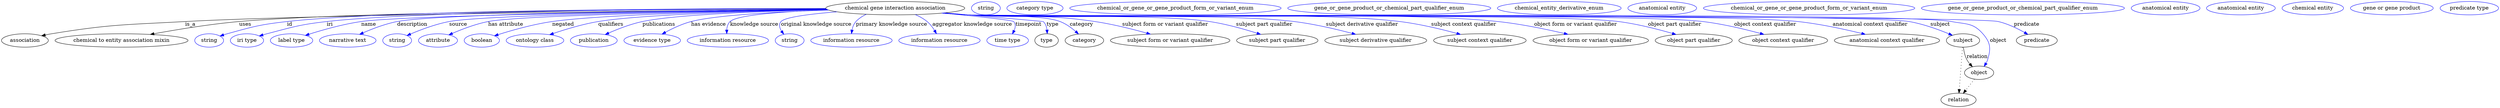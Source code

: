 digraph {
	graph [bb="0,0,6663.4,283"];
	node [label="\N"];
	"chemical gene interaction association"	[height=0.5,
		label="chemical gene interaction association",
		pos="2384.4,265",
		width=5.1454];
	association	[height=0.5,
		pos="62.394,178",
		width=1.7332];
	"chemical gene interaction association" -> association	[label=is_a,
		lp="504.39,221.5",
		pos="e,107.14,190.58 2200.8,262.34 1792.5,258.36 819.17,247.25 490.39,229 331.74,220.19 291.21,221.65 134.39,196 128.71,195.07 122.81,\
193.94 116.94,192.72"];
	"chemical to entity association mixin"	[height=0.5,
		pos="320.39,178",
		width=4.9287];
	"chemical gene interaction association" -> "chemical to entity association mixin"	[label=uses,
		lp="650.89,221.5",
		pos="e,397.13,194.25 2199.6,263.53 1813.7,262.02 933.48,255.68 634.39,229 557.02,222.1 469.83,207.68 407,196.09"];
	id	[color=blue,
		height=0.5,
		label=string,
		pos="554.39,178",
		width=1.0652];
	"chemical gene interaction association" -> id	[color=blue,
		label=id,
		lp="769.39,221.5",
		pos="e,583.38,189.98 2199.2,264.24 1834.6,264 1035.5,259.85 762.39,229 690.25,220.85 672.34,215.5 602.39,196 599.29,195.13 596.09,194.17 \
592.89,193.15",
		style=solid];
	iri	[color=blue,
		height=0.5,
		label="iri type",
		pos="655.39,178",
		width=1.2277];
	"chemical gene interaction association" -> iri	[color=blue,
		label=iri,
		lp="876.39,221.5",
		pos="e,688.31,190.16 2199.3,263.9 1853.3,263.02 1120.7,257.69 868.39,229 796.25,220.8 778.62,214.45 708.39,196 705.02,195.11 701.55,194.14 \
698.06,193.12",
		style=solid];
	name	[color=blue,
		height=0.5,
		label="label type",
		pos="774.39,178",
		width=1.5707];
	"chemical gene interaction association" -> name	[color=blue,
		label=name,
		lp="980.39,221.5",
		pos="e,811.26,191.7 2201.7,261.94 1845,257.55 1079.8,246.27 960.39,229 911.94,221.99 858.07,206.65 820.83,194.79",
		style=solid];
	description	[color=blue,
		height=0.5,
		label="narrative text",
		pos="924.39,178",
		width=2.0943];
	"chemical gene interaction association" -> description	[color=blue,
		label=description,
		lp="1095.9,221.5",
		pos="e,955.8,194.45 2200.8,262.6 1862.3,259.51 1164.5,250.6 1055.4,229 1024.1,222.79 990.42,209.81 965.08,198.63",
		style=solid];
	source	[color=blue,
		height=0.5,
		label=string,
		pos="1056.4,178",
		width=1.0652];
	"chemical gene interaction association" -> source	[color=blue,
		label=source,
		lp="1218.4,221.5",
		pos="e,1082.4,191.26 2201.9,261.82 1892.8,257.65 1290.3,247.29 1194.4,229 1158.2,222.1 1118.9,207.07 1091.6,195.27",
		style=solid];
	"has attribute"	[color=blue,
		height=0.5,
		label=attribute,
		pos="1164.4,178",
		width=1.4443];
	"chemical gene interaction association" -> "has attribute"	[color=blue,
		label="has attribute",
		lp="1345.4,221.5",
		pos="e,1193.4,192.96 2202.8,261.36 1916.6,256.71 1384.3,245.93 1298.4,229 1265,222.41 1228.9,208.53 1202.6,197.06",
		style=solid];
	negated	[color=blue,
		height=0.5,
		label=boolean,
		pos="1281.4,178",
		width=1.2999];
	"chemical gene interaction association" -> negated	[color=blue,
		label=negated,
		lp="1497.4,221.5",
		pos="e,1315,190.61 2202.4,261.5 1976.7,257.62 1605,248.47 1468.4,229 1418.2,221.84 1362.1,205.73 1324.6,193.72",
		style=solid];
	qualifiers	[color=blue,
		height=0.5,
		label="ontology class",
		pos="1422.4,178",
		width=2.1304];
	"chemical gene interaction association" -> qualifiers	[color=blue,
		label=qualifiers,
		lp="1624.9,221.5",
		pos="e,1461.7,193.6 2203.3,261.11 2006.4,257.06 1704.6,247.96 1591.4,229 1550.1,222.08 1504.6,208.25 1471.2,196.89",
		style=solid];
	publications	[color=blue,
		height=0.5,
		label=publication,
		pos="1579.4,178",
		width=1.7332];
	"chemical gene interaction association" -> publications	[color=blue,
		label=publications,
		lp="1753.4,221.5",
		pos="e,1609.8,193.86 2203.6,261.02 2036.3,257.11 1800.1,248.29 1709.4,229 1678,222.33 1644.3,209.16 1619.1,198.01",
		style=solid];
	"has evidence"	[color=blue,
		height=0.5,
		label="evidence type",
		pos="1735.4,178",
		width=2.0943];
	"chemical gene interaction association" -> "has evidence"	[color=blue,
		label="has evidence",
		lp="1885.9,221.5",
		pos="e,1761.7,195.14 2206.4,259.89 2074.5,255.47 1906.4,246.55 1839.4,229 1815.3,222.69 1790.1,210.72 1770.5,200.07",
		style=solid];
	"knowledge source"	[color=blue,
		height=0.5,
		label="information resource",
		pos="1937.4,178",
		width=3.015];
	"chemical gene interaction association" -> "knowledge source"	[color=blue,
		label="knowledge source",
		lp="2007.9,221.5",
		pos="e,1934.5,196.23 2205.2,260.37 2091.7,256.27 1962.7,247.54 1943.4,229 1937.4,223.21 1935,214.77 1934.4,206.46",
		style=solid];
	"original knowledge source"	[color=blue,
		height=0.5,
		label=string,
		pos="2102.4,178",
		width=1.0652];
	"chemical gene interaction association" -> "original knowledge source"	[color=blue,
		label="original knowledge source",
		lp="2173.4,221.5",
		pos="e,2086.6,194.8 2228.8,255.14 2159.1,249.55 2090.1,241.06 2079.4,229 2072.7,221.54 2075.4,211.83 2080.8,202.96",
		style=solid];
	"primary knowledge source"	[color=blue,
		height=0.5,
		label="information resource",
		pos="2267.4,178",
		width=3.015];
	"chemical gene interaction association" -> "primary knowledge source"	[color=blue,
		label="primary knowledge source",
		lp="2374.4,221.5",
		pos="e,2267.5,196.24 2307.2,248.56 2296.8,243.72 2287.1,237.35 2279.4,229 2273.7,222.8 2270.6,214.39 2268.9,206.24",
		style=solid];
	"aggregator knowledge source"	[color=blue,
		height=0.5,
		label="information resource",
		pos="2502.4,178",
		width=3.015];
	"chemical gene interaction association" -> "aggregator knowledge source"	[color=blue,
		label="aggregator knowledge source",
		lp="2589.9,221.5",
		pos="e,2494.4,196.21 2437.9,247.66 2449,242.76 2460.2,236.61 2469.4,229 2477.3,222.49 2484,213.6 2489.3,205.12",
		style=solid];
	timepoint	[color=blue,
		height=0.5,
		label="time type",
		pos="2684.4,178",
		width=1.5346];
	"chemical gene interaction association" -> timepoint	[color=blue,
		label=timepoint,
		lp="2740.4,221.5",
		pos="e,2697.1,195.57 2511.5,251.84 2597.9,243.28 2697.1,232.69 2700.4,229 2706.5,222.22 2705.4,213.12 2701.8,204.54",
		style=solid];
	type	[height=0.5,
		pos="2788.4,178",
		width=0.86659];
	"chemical gene interaction association" -> type	[color=blue,
		label=type,
		lp="2804.4,221.5",
		pos="e,2790.2,196.32 2516.9,252.38 2631.5,242.3 2779.1,229.28 2779.4,229 2785.6,223.31 2788.5,214.89 2789.6,206.58",
		style=solid];
	category	[height=0.5,
		pos="2889.4,178",
		width=1.4263];
	"chemical gene interaction association" -> category	[color=blue,
		label=category,
		lp="2881.9,221.5",
		pos="e,2873.7,195.38 2515.8,252.3 2537,250.48 2558.8,248.65 2579.4,247 2633.8,242.63 2773.4,248.46 2824.4,229 2839.8,223.1 2854.7,212.26 \
2866.2,202.17",
		style=solid];
	"subject form or variant qualifier"	[height=0.5,
		pos="3118.4,178",
		width=4.4232];
	"chemical gene interaction association" -> "subject form or variant qualifier"	[color=blue,
		label="subject form or variant qualifier",
		lp="3104.9,221.5",
		pos="e,3065.6,195.06 2513.9,252.09 2535.7,250.26 2558.2,248.49 2579.4,247 2729.5,236.47 2768.6,251.26 2917.4,229 2964.4,221.96 3016.5,\
208.85 3055.9,197.81",
		style=solid];
	"subject part qualifier"	[height=0.5,
		pos="3404.4,178",
		width=3.015];
	"chemical gene interaction association" -> "subject part qualifier"	[color=blue,
		label="subject part qualifier",
		lp="3369.9,221.5",
		pos="e,3360,194.49 2511.2,251.85 2533.9,249.99 2557.3,248.27 2579.4,247 2722.3,238.78 3081.8,250.22 3223.4,229 3266.9,222.49 3314.7,208.97 \
3350.3,197.62",
		style=solid];
	"subject derivative qualifier"	[height=0.5,
		pos="3666.4,178",
		width=3.7733];
	"chemical gene interaction association" -> "subject derivative qualifier"	[color=blue,
		label="subject derivative qualifier",
		lp="3630.9,221.5",
		pos="e,3612.5,194.66 2510.4,251.78 2533.4,249.91 2557.1,248.2 2579.4,247 2772.5,236.6 3257.5,252.84 3449.4,229 3501.7,222.5 3559.9,208.74 \
3602.8,197.29",
		style=solid];
	"subject context qualifier"	[height=0.5,
		pos="3943.4,178",
		width=3.4303];
	"chemical gene interaction association" -> "subject context qualifier"	[color=blue,
		label="subject context qualifier",
		lp="3901.4,221.5",
		pos="e,3892.1,194.38 2509.9,251.73 2533,249.85 2556.9,248.15 2579.4,247 2835.1,233.87 3477.3,260.57 3731.4,229 3783,222.59 3840.3,208.64 \
3882.3,197.11",
		style=solid];
	"object form or variant qualifier"	[height=0.5,
		pos="4239.4,178",
		width=4.2788];
	"chemical gene interaction association" -> "object form or variant qualifier"	[color=blue,
		label="object form or variant qualifier",
		lp="4198.9,221.5",
		pos="e,4178.7,194.58 2509.7,251.7 2532.8,249.81 2556.8,248.13 2579.4,247 2893,231.35 3680.1,262.3 3992.4,229 4052.5,222.59 4119.7,208.52 \
4168.8,196.94",
		style=solid];
	"object part qualifier"	[height=0.5,
		pos="4514.4,178",
		width=2.8525];
	"chemical gene interaction association" -> "object part qualifier"	[color=blue,
		label="object part qualifier",
		lp="4463.4,221.5",
		pos="e,4467.1,194.1 2509.4,251.67 2532.6,249.79 2556.7,248.1 2579.4,247 2771.8,237.63 4122.3,253.42 4313.4,229 4362.7,222.7 4417.4,208.61 \
4457.3,197",
		style=solid];
	"object context qualifier"	[height=0.5,
		pos="4753.4,178",
		width=3.2858];
	"chemical gene interaction association" -> "object context qualifier"	[color=blue,
		label="object context qualifier",
		lp="4705.4,221.5",
		pos="e,4702.3,194.23 2509.1,251.67 2532.5,249.78 2556.7,248.09 2579.4,247 2796.8,236.54 4322.3,254.81 4538.4,229 4591.2,222.7 4649.9,\
208.55 4692.6,196.9",
		style=solid];
	"anatomical context qualifier"	[height=0.5,
		pos="5030.4,178",
		width=3.8997];
	"chemical gene interaction association" -> "anatomical context qualifier"	[color=blue,
		label="anatomical context qualifier",
		lp="4985.4,221.5",
		pos="e,4972.7,194.48 2509.1,251.65 2532.5,249.76 2556.7,248.08 2579.4,247 2825,235.31 4547.9,255.41 4792.4,229 4850.6,222.71 4915.6,208.57 \
4962.9,196.93",
		style=solid];
	subject	[height=0.5,
		pos="5233.4,178",
		width=1.2277];
	"chemical gene interaction association" -> subject	[color=blue,
		label=subject,
		lp="5172.4,221.5",
		pos="e,5205.2,191.9 2508.9,251.66 2532.3,249.76 2556.6,248.08 2579.4,247 2718.7,240.44 4952,252.69 5089.4,229 5126.6,222.59 5167.1,207.79 \
5195.6,195.95",
		style=solid];
	object	[height=0.5,
		pos="5276.4,91",
		width=1.0832];
	"chemical gene interaction association" -> object	[color=blue,
		label=object,
		lp="5327.4,178",
		pos="e,5289.8,108.09 2508.9,251.65 2532.3,249.75 2556.6,248.07 2579.4,247 2725,240.17 5059.3,256.61 5202.4,229 5241.8,221.4 5260.1,226.25 \
5286.4,196 5306.9,172.46 5308.3,156.9 5299.4,127 5298.4,123.55 5296.9,120.13 5295.1,116.85",
		style=solid];
	predicate	[height=0.5,
		pos="5430.4,178",
		width=1.5165];
	"chemical gene interaction association" -> predicate	[color=blue,
		label=predicate,
		lp="5403.4,221.5",
		pos="e,5406.6,194.38 2508.9,251.65 2532.3,249.75 2556.6,248.07 2579.4,247 2655.6,243.43 5253.1,246.35 5327.4,229 5352.3,223.19 5378.2,\
210.6 5397.8,199.5",
		style=solid];
	association_type	[color=blue,
		height=0.5,
		label=string,
		pos="2626.4,265",
		width=1.0652];
	association_category	[color=blue,
		height=0.5,
		label="category type",
		pos="2757.4,265",
		width=2.0762];
	"chemical gene interaction association_subject form or variant qualifier"	[color=blue,
		height=0.5,
		label=chemical_or_gene_or_gene_product_form_or_variant_enum,
		pos="3132.4,265",
		width=7.8354];
	"chemical gene interaction association_subject part qualifier"	[color=blue,
		height=0.5,
		label=gene_or_gene_product_or_chemical_part_qualifier_enum,
		pos="3703.4,265",
		width=7.5285];
	"chemical gene interaction association_subject derivative qualifier"	[color=blue,
		height=0.5,
		label=chemical_entity_derivative_enum,
		pos="4157.4,265",
		width=4.5857];
	"chemical gene interaction association_subject context qualifier"	[color=blue,
		height=0.5,
		label="anatomical entity",
		pos="4432.4,265",
		width=2.5456];
	"chemical gene interaction association_object form or variant qualifier"	[color=blue,
		height=0.5,
		label=chemical_or_gene_or_gene_product_form_or_variant_enum,
		pos="4824.4,265",
		width=7.8354];
	"chemical gene interaction association_object part qualifier"	[color=blue,
		height=0.5,
		label=gene_or_gene_product_or_chemical_part_qualifier_enum,
		pos="5395.4,265",
		width=7.5285];
	"chemical gene interaction association_object context qualifier"	[color=blue,
		height=0.5,
		label="anatomical entity",
		pos="5776.4,265",
		width=2.5456];
	"chemical gene interaction association_anatomical context qualifier"	[color=blue,
		height=0.5,
		label="anatomical entity",
		pos="5977.4,265",
		width=2.5456];
	subject -> object	[label=relation,
		lp="5271.4,134.5",
		pos="e,5258.5,107.23 5234.5,159.55 5235.7,149.57 5238.2,137.07 5243.4,127 5245.6,122.68 5248.5,118.52 5251.7,114.66"];
	relation	[height=0.5,
		pos="5221.4,18",
		width=1.2999];
	subject -> relation	[pos="e,5222.7,36.188 5232.1,159.79 5230,132.48 5226,78.994 5223.5,46.38",
		style=dotted];
	"chemical gene interaction association_subject"	[color=blue,
		height=0.5,
		label="chemical entity",
		pos="6169.4,265",
		width=2.2748];
	object -> relation	[pos="e,5234.2,35.54 5263.9,73.889 5257,64.939 5248.2,53.617 5240.4,43.584",
		style=dotted];
	"chemical gene interaction association_object"	[color=blue,
		height=0.5,
		label="gene or gene product",
		pos="6379.4,265",
		width=3.0692];
	"chemical gene interaction association_predicate"	[color=blue,
		height=0.5,
		label="predicate type",
		pos="6585.4,265",
		width=2.1665];
}
